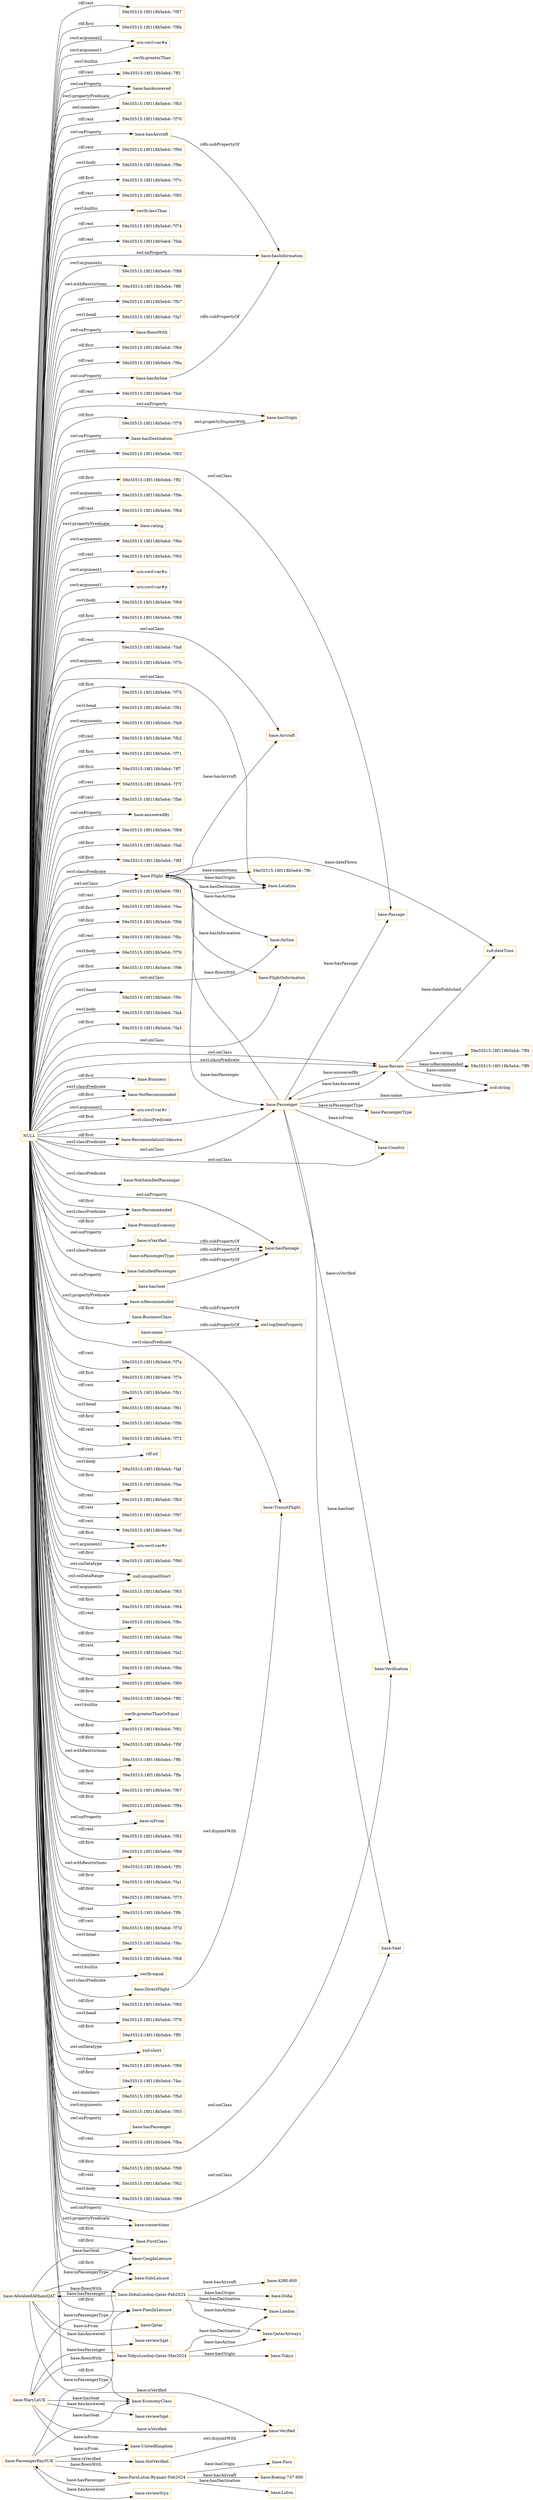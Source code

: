 digraph ar2dtool_diagram { 
rankdir=LR;
size="1501"
node [shape = rectangle, color="orange"]; "base:EconomyClass" "base:CoupleLeisure" "base:Country" "base:Business" "base:NotRecommended" "base:Flight" "base:RecomendationUnknown" "base:Location" "base:Passenger" "base:NotSatisfiedPassenger" "base:DirectFlight" "base:SoloLeisure" "base:Aircraft" "base:Recommended" "base:FamilyLeisure" "base:PremiumEconomy" "base:FirstClass" "base:Verified" "base:Review" "base:TransitFlight" "base:Seat" "base:NotVerified" "base:SatisfiedPassenger" "base:Airline" "base:FlightInformation" "base:BusinessClass" "base:Passage" "base:Verification" "base:PassengerType" ; /*classes style*/
	"NULL" -> "base:PremiumEconomy" [ label = "rdf:first" ];
	"NULL" -> "base:Seat" [ label = "owl:onClass" ];
	"NULL" -> "59e35515:18f118b5eb4:-7f7a" [ label = "rdf:rest" ];
	"NULL" -> "59e35515:18f118b5eb4:-7f7e" [ label = "rdf:first" ];
	"NULL" -> "59e35515:18f118b5eb4:-7fb1" [ label = "rdf:rest" ];
	"NULL" -> "base:SoloLeisure" [ label = "rdf:first" ];
	"NULL" -> "59e35515:18f118b5eb4:-7f61" [ label = "swrl:head" ];
	"NULL" -> "59e35515:18f118b5eb4:-7f9b" [ label = "rdf:first" ];
	"NULL" -> "59e35515:18f118b5eb4:-7f72" [ label = "rdf:rest" ];
	"NULL" -> "base:NotRecommended" [ label = "rdf:first" ];
	"NULL" -> "rdf:nil" [ label = "rdf:rest" ];
	"NULL" -> "59e35515:18f118b5eb4:-7faf" [ label = "swrl:body" ];
	"NULL" -> "base:Location" [ label = "owl:onClass" ];
	"NULL" -> "59e35515:18f118b5eb4:-7fae" [ label = "rdf:first" ];
	"NULL" -> "59e35515:18f118b5eb4:-7fb5" [ label = "rdf:rest" ];
	"NULL" -> "59e35515:18f118b5eb4:-7f97" [ label = "rdf:rest" ];
	"NULL" -> "59e35515:18f118b5eb4:-7fad" [ label = "rdf:rest" ];
	"NULL" -> "urn:swrl:var#c" [ label = "rdf:first" ];
	"NULL" -> "59e35515:18f118b5eb4:-7f90" [ label = "rdf:first" ];
	"NULL" -> "base:Recommended" [ label = "swrl:classPredicate" ];
	"NULL" -> "xsd:unsignedShort" [ label = "owl:onDatatype" ];
	"NULL" -> "59e35515:18f118b5eb4:-7f63" [ label = "swrl:arguments" ];
	"NULL" -> "59e35515:18f118b5eb4:-7f64" [ label = "rdf:first" ];
	"NULL" -> "59e35515:18f118b5eb4:-7f8c" [ label = "rdf:rest" ];
	"NULL" -> "base:Passenger" [ label = "owl:onClass" ];
	"NULL" -> "59e35515:18f118b5eb4:-7f8d" [ label = "rdf:first" ];
	"NULL" -> "59e35515:18f118b5eb4:-7fa2" [ label = "rdf:rest" ];
	"NULL" -> "59e35515:18f118b5eb4:-7fbb" [ label = "rdf:rest" ];
	"NULL" -> "59e35515:18f118b5eb4:-7f60" [ label = "rdf:first" ];
	"NULL" -> "59e35515:18f118b5eb4:-7ff0" [ label = "rdf:first" ];
	"NULL" -> "swrlb:greaterThanOrEqual" [ label = "swrl:builtin" ];
	"NULL" -> "59e35515:18f118b5eb4:-7f82" [ label = "rdf:first" ];
	"NULL" -> "base:DirectFlight" [ label = "swrl:classPredicate" ];
	"NULL" -> "59e35515:18f118b5eb4:-7f9f" [ label = "rdf:first" ];
	"NULL" -> "59e35515:18f118b5eb4:-7ffb" [ label = "owl:withRestrictions" ];
	"NULL" -> "59e35515:18f118b5eb4:-7ffa" [ label = "rdf:first" ];
	"NULL" -> "59e35515:18f118b5eb4:-7f67" [ label = "rdf:rest" ];
	"NULL" -> "base:NotRecommended" [ label = "swrl:classPredicate" ];
	"NULL" -> "59e35515:18f118b5eb4:-7f94" [ label = "rdf:first" ];
	"NULL" -> "base:isFrom" [ label = "owl:onProperty" ];
	"NULL" -> "base:RecomendationUnknown" [ label = "rdf:first" ];
	"NULL" -> "59e35515:18f118b5eb4:-7f92" [ label = "rdf:rest" ];
	"NULL" -> "base:Flight" [ label = "owl:onClass" ];
	"NULL" -> "59e35515:18f118b5eb4:-7f89" [ label = "rdf:first" ];
	"NULL" -> "59e35515:18f118b5eb4:-7ff3" [ label = "owl:withRestrictions" ];
	"NULL" -> "59e35515:18f118b5eb4:-7fa1" [ label = "rdf:first" ];
	"NULL" -> "59e35515:18f118b5eb4:-7f73" [ label = "rdf:first" ];
	"NULL" -> "59e35515:18f118b5eb4:-7ff6" [ label = "rdf:rest" ];
	"NULL" -> "base:SatisfiedPassenger" [ label = "swrl:classPredicate" ];
	"NULL" -> "59e35515:18f118b5eb4:-7f7d" [ label = "rdf:rest" ];
	"NULL" -> "59e35515:18f118b5eb4:-7f6c" [ label = "swrl:head" ];
	"NULL" -> "xsd:unsignedShort" [ label = "owl:onDataRange" ];
	"NULL" -> "59e35515:18f118b5eb4:-7fb8" [ label = "owl:members" ];
	"NULL" -> "swrlb:equal" [ label = "swrl:builtin" ];
	"NULL" -> "base:hasAircraft" [ label = "owl:onProperty" ];
	"NULL" -> "59e35515:18f118b5eb4:-7f85" [ label = "rdf:first" ];
	"NULL" -> "59e35515:18f118b5eb4:-7f79" [ label = "swrl:head" ];
	"NULL" -> "59e35515:18f118b5eb4:-7ff5" [ label = "rdf:first" ];
	"NULL" -> "base:FirstClass" [ label = "rdf:first" ];
	"NULL" -> "xsd:short" [ label = "owl:onDatatype" ];
	"NULL" -> "59e35515:18f118b5eb4:-7f86" [ label = "swrl:head" ];
	"NULL" -> "59e35515:18f118b5eb4:-7fac" [ label = "rdf:first" ];
	"NULL" -> "59e35515:18f118b5eb4:-7fbd" [ label = "owl:members" ];
	"NULL" -> "59e35515:18f118b5eb4:-7f93" [ label = "swrl:arguments" ];
	"NULL" -> "base:hasPassenger" [ label = "owl:onProperty" ];
	"NULL" -> "59e35515:18f118b5eb4:-7fba" [ label = "rdf:rest" ];
	"NULL" -> "base:hasInformation" [ label = "owl:onProperty" ];
	"NULL" -> "59e35515:18f118b5eb4:-7f98" [ label = "rdf:first" ];
	"NULL" -> "59e35515:18f118b5eb4:-7f62" [ label = "rdf:rest" ];
	"NULL" -> "59e35515:18f118b5eb4:-7f99" [ label = "swrl:body" ];
	"NULL" -> "base:hasOrigin" [ label = "owl:onProperty" ];
	"NULL" -> "base:BusinessClass" [ label = "rdf:first" ];
	"NULL" -> "base:connections" [ label = "swrl:propertyPredicate" ];
	"NULL" -> "urn:swrl:var#r" [ label = "swrl:argument2" ];
	"NULL" -> "59e35515:18f118b5eb4:-7f87" [ label = "rdf:rest" ];
	"NULL" -> "59e35515:18f118b5eb4:-7f8b" [ label = "rdf:first" ];
	"NULL" -> "urn:swrl:var#a" [ label = "swrl:argument1" ];
	"NULL" -> "swrlb:greaterThan" [ label = "swrl:builtin" ];
	"NULL" -> "59e35515:18f118b5eb4:-7ff1" [ label = "rdf:rest" ];
	"NULL" -> "base:hasAnswered" [ label = "swrl:propertyPredicate" ];
	"NULL" -> "base:NotSatisfiedPassenger" [ label = "swrl:classPredicate" ];
	"NULL" -> "59e35515:18f118b5eb4:-7fb3" [ label = "owl:members" ];
	"NULL" -> "base:Business" [ label = "rdf:first" ];
	"NULL" -> "59e35515:18f118b5eb4:-7f70" [ label = "rdf:rest" ];
	"NULL" -> "base:hasSeat" [ label = "owl:onProperty" ];
	"NULL" -> "59e35515:18f118b5eb4:-7f9d" [ label = "rdf:rest" ];
	"NULL" -> "base:Recommended" [ label = "rdf:first" ];
	"NULL" -> "59e35515:18f118b5eb4:-7f8e" [ label = "swrl:body" ];
	"NULL" -> "59e35515:18f118b5eb4:-7f7c" [ label = "rdf:first" ];
	"NULL" -> "59e35515:18f118b5eb4:-7f95" [ label = "rdf:rest" ];
	"NULL" -> "swrlb:lessThan" [ label = "swrl:builtin" ];
	"NULL" -> "59e35515:18f118b5eb4:-7f74" [ label = "rdf:rest" ];
	"NULL" -> "59e35515:18f118b5eb4:-7fab" [ label = "rdf:rest" ];
	"NULL" -> "base:hasPassage" [ label = "owl:onProperty" ];
	"NULL" -> "59e35515:18f118b5eb4:-7f88" [ label = "swrl:arguments" ];
	"NULL" -> "59e35515:18f118b5eb4:-7ff8" [ label = "owl:withRestrictions" ];
	"NULL" -> "59e35515:18f118b5eb4:-7fb7" [ label = "rdf:rest" ];
	"NULL" -> "59e35515:18f118b5eb4:-7fa7" [ label = "swrl:head" ];
	"NULL" -> "base:flownWith" [ label = "owl:onProperty" ];
	"NULL" -> "59e35515:18f118b5eb4:-7f66" [ label = "rdf:first" ];
	"NULL" -> "base:TransitFlight" [ label = "swrl:classPredicate" ];
	"NULL" -> "59e35515:18f118b5eb4:-7f8a" [ label = "rdf:rest" ];
	"NULL" -> "base:hasDestination" [ label = "owl:onProperty" ];
	"NULL" -> "59e35515:18f118b5eb4:-7fa0" [ label = "rdf:rest" ];
	"NULL" -> "59e35515:18f118b5eb4:-7f78" [ label = "rdf:first" ];
	"NULL" -> "59e35515:18f118b5eb4:-7f83" [ label = "swrl:body" ];
	"NULL" -> "base:isRecommended" [ label = "swrl:propertyPredicate" ];
	"NULL" -> "urn:swrl:var#r" [ label = "rdf:first" ];
	"NULL" -> "59e35515:18f118b5eb4:-7ff2" [ label = "rdf:first" ];
	"NULL" -> "urn:swrl:var#a" [ label = "swrl:argument2" ];
	"NULL" -> "59e35515:18f118b5eb4:-7f9e" [ label = "swrl:arguments" ];
	"NULL" -> "base:CoupleLeisure" [ label = "rdf:first" ];
	"NULL" -> "59e35515:18f118b5eb4:-7f6d" [ label = "rdf:rest" ];
	"NULL" -> "base:rating" [ label = "swrl:propertyPredicate" ];
	"NULL" -> "59e35515:18f118b5eb4:-7f6e" [ label = "swrl:arguments" ];
	"NULL" -> "base:RecomendationUnknown" [ label = "swrl:classPredicate" ];
	"NULL" -> "59e35515:18f118b5eb4:-7f65" [ label = "rdf:rest" ];
	"NULL" -> "urn:swrl:var#o" [ label = "swrl:argument1" ];
	"NULL" -> "base:Review" [ label = "owl:onClass" ];
	"NULL" -> "urn:swrl:var#p" [ label = "swrl:argument1" ];
	"NULL" -> "59e35515:18f118b5eb4:-7f69" [ label = "swrl:body" ];
	"NULL" -> "59e35515:18f118b5eb4:-7f80" [ label = "rdf:first" ];
	"NULL" -> "base:Verification" [ label = "owl:onClass" ];
	"NULL" -> "base:isVerified" [ label = "owl:onProperty" ];
	"NULL" -> "59e35515:18f118b5eb4:-7fa8" [ label = "rdf:rest" ];
	"NULL" -> "59e35515:18f118b5eb4:-7f7b" [ label = "swrl:arguments" ];
	"NULL" -> "base:FlightInformation" [ label = "owl:onClass" ];
	"NULL" -> "base:hasAirline" [ label = "owl:onProperty" ];
	"NULL" -> "59e35515:18f118b5eb4:-7f75" [ label = "rdf:first" ];
	"NULL" -> "base:Aircraft" [ label = "owl:onClass" ];
	"NULL" -> "59e35515:18f118b5eb4:-7f91" [ label = "swrl:head" ];
	"NULL" -> "59e35515:18f118b5eb4:-7fa9" [ label = "swrl:arguments" ];
	"NULL" -> "base:EconomyClass" [ label = "rdf:first" ];
	"NULL" -> "59e35515:18f118b5eb4:-7fb2" [ label = "rdf:rest" ];
	"NULL" -> "59e35515:18f118b5eb4:-7f71" [ label = "rdf:first" ];
	"NULL" -> "59e35515:18f118b5eb4:-7ff7" [ label = "rdf:first" ];
	"NULL" -> "59e35515:18f118b5eb4:-7f7f" [ label = "rdf:rest" ];
	"NULL" -> "base:Airline" [ label = "owl:onClass" ];
	"NULL" -> "59e35515:18f118b5eb4:-7fb6" [ label = "rdf:rest" ];
	"NULL" -> "base:answeredBy" [ label = "owl:onProperty" ];
	"NULL" -> "urn:swrl:var#c" [ label = "swrl:argument2" ];
	"NULL" -> "59e35515:18f118b5eb4:-7f68" [ label = "rdf:first" ];
	"NULL" -> "base:FamilyLeisure" [ label = "rdf:first" ];
	"NULL" -> "59e35515:18f118b5eb4:-7fa6" [ label = "rdf:first" ];
	"NULL" -> "59e35515:18f118b5eb4:-7f6f" [ label = "rdf:first" ];
	"NULL" -> "base:Country" [ label = "owl:onClass" ];
	"NULL" -> "base:connections" [ label = "owl:onProperty" ];
	"NULL" -> "59e35515:18f118b5eb4:-7f81" [ label = "rdf:rest" ];
	"NULL" -> "59e35515:18f118b5eb4:-7faa" [ label = "rdf:first" ];
	"NULL" -> "base:Passage" [ label = "owl:onClass" ];
	"NULL" -> "base:Review" [ label = "swrl:classPredicate" ];
	"NULL" -> "base:hasAnswered" [ label = "owl:onProperty" ];
	"NULL" -> "59e35515:18f118b5eb4:-7f6b" [ label = "rdf:first" ];
	"NULL" -> "base:Flight" [ label = "swrl:classPredicate" ];
	"NULL" -> "59e35515:18f118b5eb4:-7fbc" [ label = "rdf:rest" ];
	"NULL" -> "59e35515:18f118b5eb4:-7f76" [ label = "swrl:body" ];
	"NULL" -> "base:Passenger" [ label = "swrl:classPredicate" ];
	"NULL" -> "59e35515:18f118b5eb4:-7f96" [ label = "rdf:first" ];
	"NULL" -> "59e35515:18f118b5eb4:-7f9c" [ label = "swrl:head" ];
	"NULL" -> "59e35515:18f118b5eb4:-7fa4" [ label = "swrl:body" ];
	"NULL" -> "59e35515:18f118b5eb4:-7fa3" [ label = "rdf:first" ];
	"base:MaryLeUK" -> "base:UnitedKingdom" [ label = "base:isFrom" ];
	"base:MaryLeUK" -> "base:Verified" [ label = "base:isVerified" ];
	"base:MaryLeUK" -> "base:EconomyClass" [ label = "base:hasSeat" ];
	"base:MaryLeUK" -> "base:SoloLeisure" [ label = "base:isPassengerType" ];
	"base:MaryLeUK" -> "base:TokyoLondon-Qatar-Mar2024" [ label = "base:flownWith" ];
	"base:MaryLeUK" -> "base:review0qat" [ label = "base:hasAnswered" ];
	"base:DohaLondon-Qatar-Feb2024" -> "base:AlwaleedAlthaniQAT" [ label = "base:hasPassenger" ];
	"base:DohaLondon-Qatar-Feb2024" -> "base:Doha" [ label = "base:hasOrigin" ];
	"base:DohaLondon-Qatar-Feb2024" -> "base:QatarAirways" [ label = "base:hasAirline" ];
	"base:DohaLondon-Qatar-Feb2024" -> "base:A380-800" [ label = "base:hasAircraft" ];
	"base:DohaLondon-Qatar-Feb2024" -> "base:London" [ label = "base:hasDestination" ];
	"base:isVerified" -> "base:hasPassage" [ label = "rdfs:subPropertyOf" ];
	"base:AlwaleedAlthaniQAT" -> "base:DohaLondon-Qatar-Feb2024" [ label = "base:flownWith" ];
	"base:AlwaleedAlthaniQAT" -> "base:Verified" [ label = "base:isVerified" ];
	"base:AlwaleedAlthaniQAT" -> "base:Qatar" [ label = "base:isFrom" ];
	"base:AlwaleedAlthaniQAT" -> "base:review3qat" [ label = "base:hasAnswered" ];
	"base:AlwaleedAlthaniQAT" -> "base:CoupleLeisure" [ label = "base:isPassengerType" ];
	"base:AlwaleedAlthaniQAT" -> "base:FirstClass" [ label = "base:hasSeat" ];
	"base:FaroLuton-Ryanair-Feb2024" -> "base:Luton" [ label = "base:hasDestination" ];
	"base:FaroLuton-Ryanair-Feb2024" -> "base:Faro" [ label = "base:hasOrigin" ];
	"base:FaroLuton-Ryanair-Feb2024" -> "base:Boeing-737-900" [ label = "base:hasAircraft" ];
	"base:FaroLuton-Ryanair-Feb2024" -> "base:PassengerRay0UK" [ label = "base:hasPassenger" ];
	"base:PassengerRay0UK" -> "base:review0rya" [ label = "base:hasAnswered" ];
	"base:PassengerRay0UK" -> "base:UnitedKingdom" [ label = "base:isFrom" ];
	"base:PassengerRay0UK" -> "base:FaroLuton-Ryanair-Feb2024" [ label = "base:flownWith" ];
	"base:PassengerRay0UK" -> "base:FamilyLeisure" [ label = "base:isPassengerType" ];
	"base:PassengerRay0UK" -> "base:EconomyClass" [ label = "base:hasSeat" ];
	"base:PassengerRay0UK" -> "base:NotVerified" [ label = "base:isVerified" ];
	"base:hasAircraft" -> "base:hasInformation" [ label = "rdfs:subPropertyOf" ];
	"base:DirectFlight" -> "base:TransitFlight" [ label = "owl:disjointWith" ];
	"base:TokyoLondon-Qatar-Mar2024" -> "base:Tokyo" [ label = "base:hasOrigin" ];
	"base:TokyoLondon-Qatar-Mar2024" -> "base:QatarAirways" [ label = "base:hasAirline" ];
	"base:TokyoLondon-Qatar-Mar2024" -> "base:MaryLeUK" [ label = "base:hasPassenger" ];
	"base:TokyoLondon-Qatar-Mar2024" -> "base:London" [ label = "base:hasDestination" ];
	"base:isRecommended" -> "owl:topDataProperty" [ label = "rdfs:subPropertyOf" ];
	"base:name" -> "owl:topDataProperty" [ label = "rdfs:subPropertyOf" ];
	"base:hasDestination" -> "base:hasOrigin" [ label = "owl:propertyDisjointWith" ];
	"base:hasSeat" -> "base:hasPassage" [ label = "rdfs:subPropertyOf" ];
	"base:isPassengerType" -> "base:hasPassage" [ label = "rdfs:subPropertyOf" ];
	"base:hasAirline" -> "base:hasInformation" [ label = "rdfs:subPropertyOf" ];
	"base:NotVerified" -> "base:Verified" [ label = "owl:disjointWith" ];
	"base:Flight" -> "xsd:dateTime" [ label = "base:dateFlown" ];
	"base:Passenger" -> "xsd:string" [ label = "base:name" ];
	"base:Flight" -> "base:Location" [ label = "base:hasOrigin" ];
	"base:Passenger" -> "base:PassengerType" [ label = "base:isPassengerType" ];
	"base:Passenger" -> "base:Verification" [ label = "base:isVerified" ];
	"base:Passenger" -> "base:Flight" [ label = "base:flownWith" ];
	"base:Passenger" -> "base:Country" [ label = "base:isFrom" ];
	"base:Passenger" -> "base:Review" [ label = "base:hasAnswered" ];
	"base:Review" -> "xsd:string" [ label = "base:title" ];
	"base:Flight" -> "base:Location" [ label = "base:hasDestination" ];
	"base:Passenger" -> "base:Passage" [ label = "base:hasPassage" ];
	"base:Review" -> "59e35515:18f118b5eb4:-7ff4" [ label = "base:rating" ];
	"base:Flight" -> "59e35515:18f118b5eb4:-7ffc" [ label = "base:connections" ];
	"base:Review" -> "xsd:dateTime" [ label = "base:datePublished" ];
	"base:Flight" -> "base:Airline" [ label = "base:hasAirline" ];
	"base:Review" -> "59e35515:18f118b5eb4:-7ff9" [ label = "base:isRecommended" ];
	"base:Review" -> "xsd:string" [ label = "base:comment" ];
	"base:Review" -> "base:Passenger" [ label = "base:answeredBy" ];
	"base:Flight" -> "base:Aircraft" [ label = "base:hasAircraft" ];
	"base:Flight" -> "base:Passenger" [ label = "base:hasPassenger" ];
	"base:Passenger" -> "base:Seat" [ label = "base:hasSeat" ];
	"base:Flight" -> "base:FlightInformation" [ label = "base:hasInformation" ];

}

